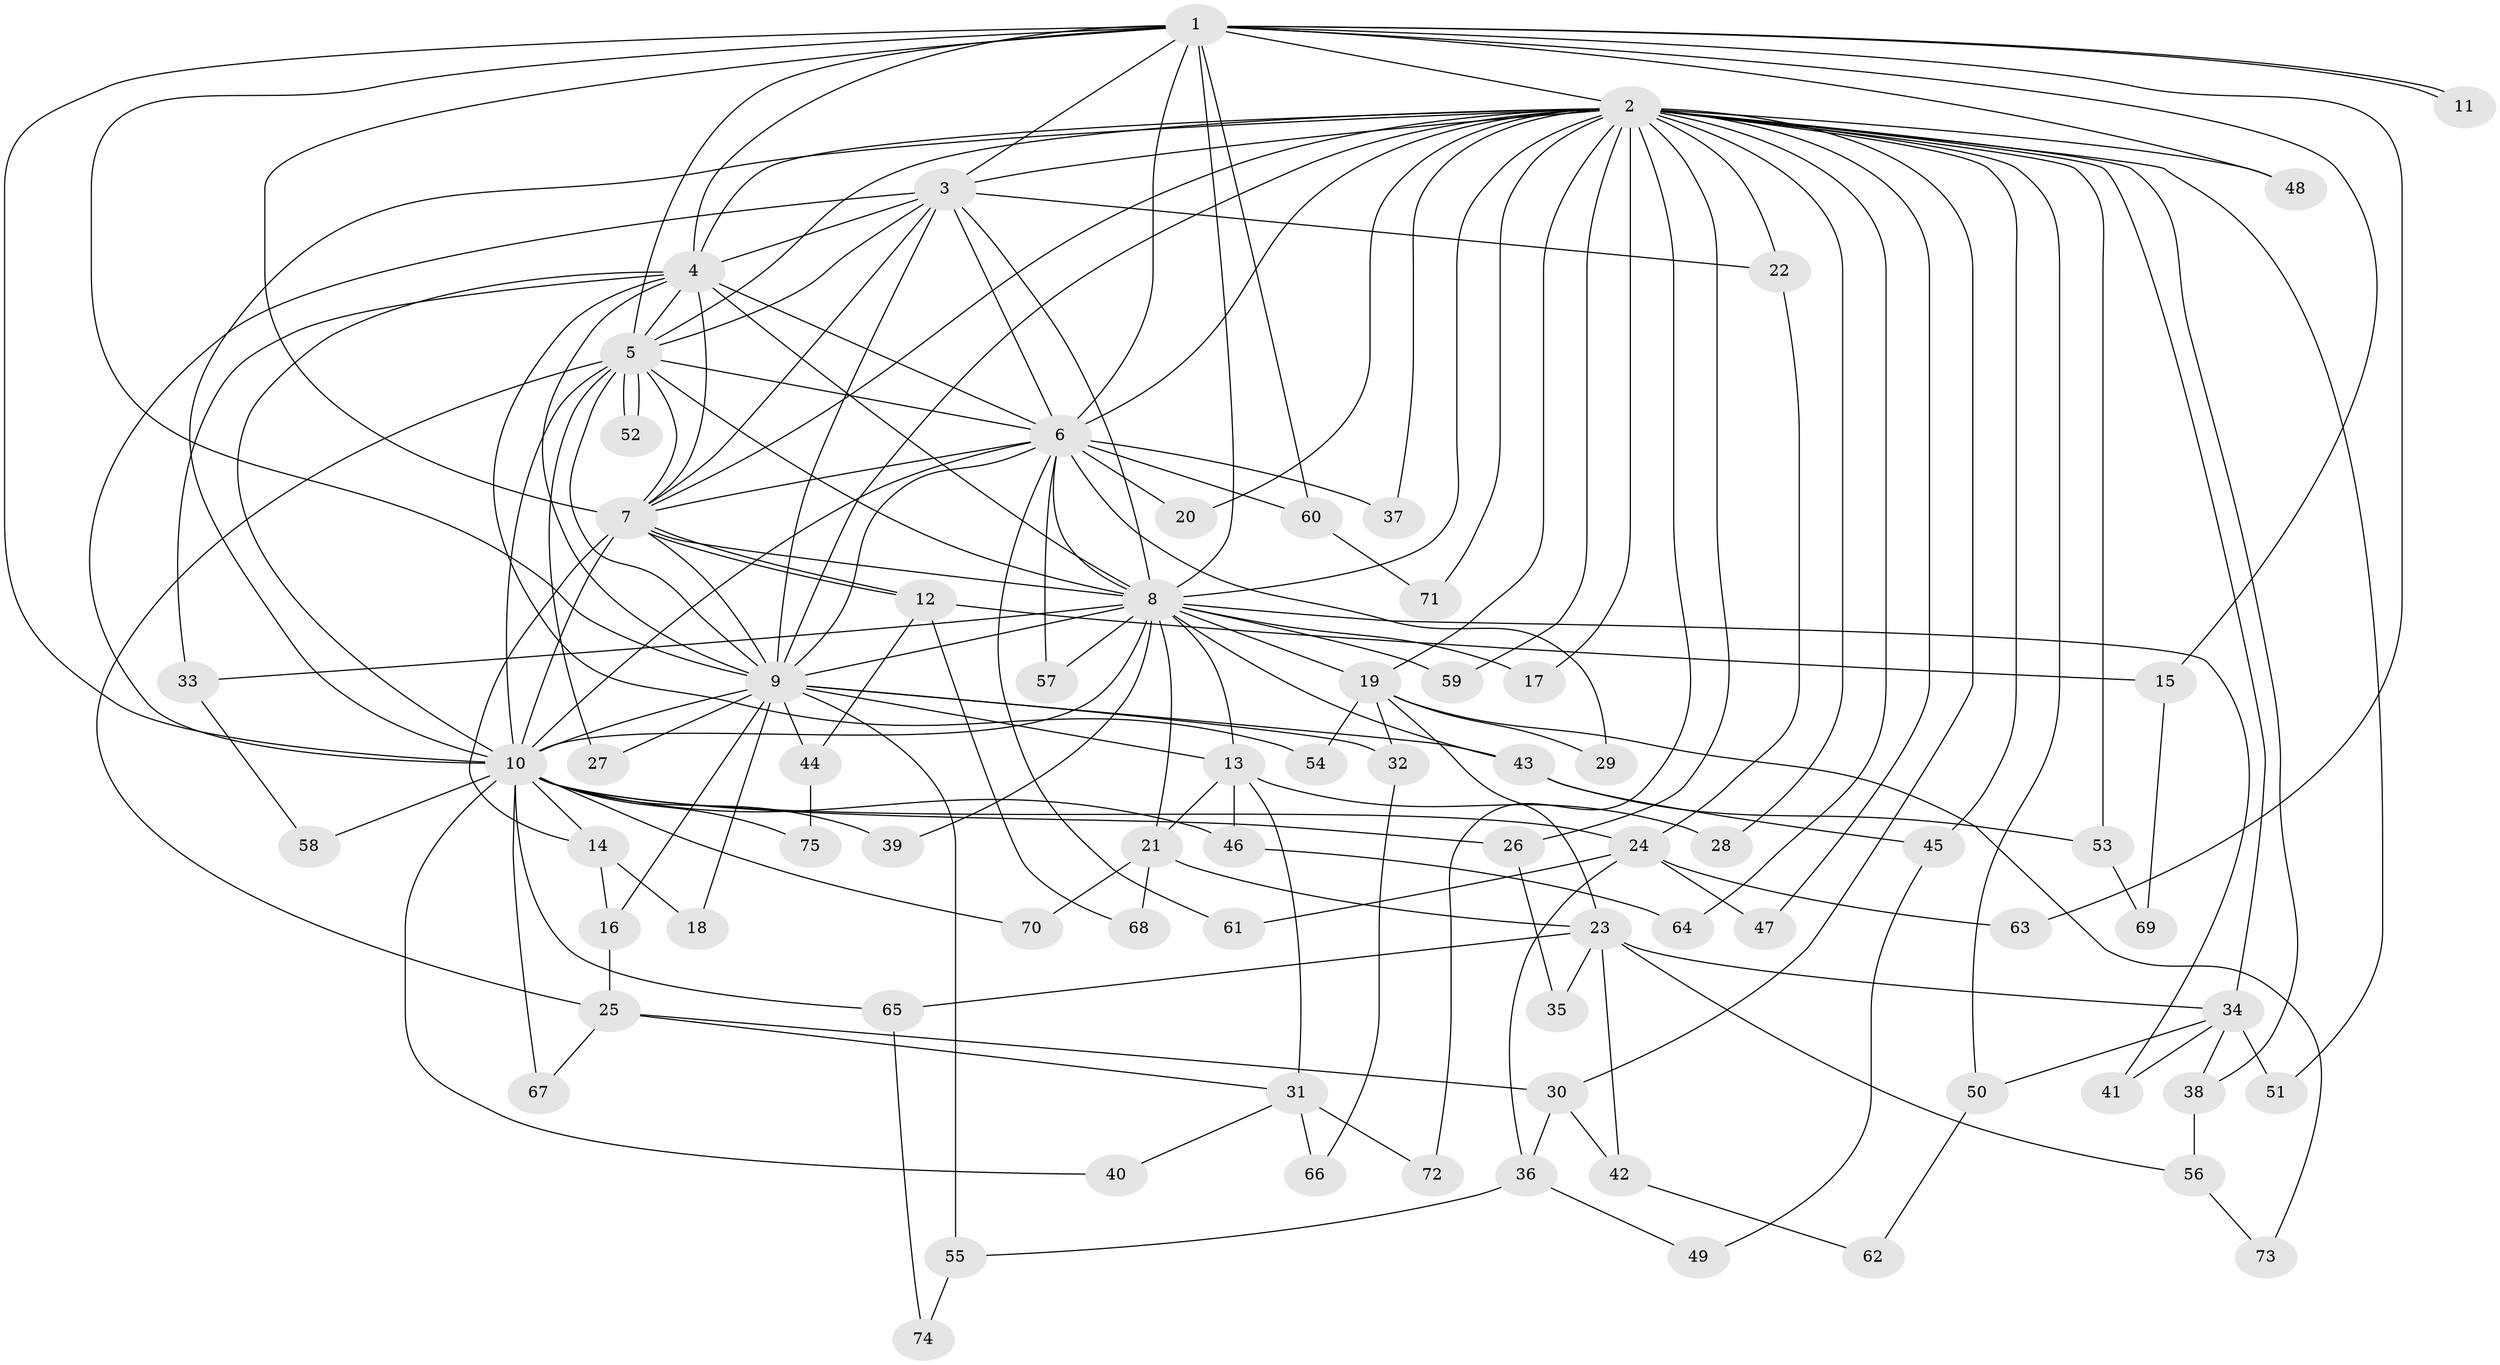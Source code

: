 // coarse degree distribution, {20: 0.018867924528301886, 21: 0.018867924528301886, 12: 0.018867924528301886, 6: 0.07547169811320754, 13: 0.018867924528301886, 1: 0.05660377358490566, 4: 0.07547169811320754, 7: 0.03773584905660377, 3: 0.22641509433962265, 2: 0.37735849056603776, 5: 0.05660377358490566, 8: 0.018867924528301886}
// Generated by graph-tools (version 1.1) at 2025/49/03/04/25 22:49:17]
// undirected, 75 vertices, 175 edges
graph export_dot {
  node [color=gray90,style=filled];
  1;
  2;
  3;
  4;
  5;
  6;
  7;
  8;
  9;
  10;
  11;
  12;
  13;
  14;
  15;
  16;
  17;
  18;
  19;
  20;
  21;
  22;
  23;
  24;
  25;
  26;
  27;
  28;
  29;
  30;
  31;
  32;
  33;
  34;
  35;
  36;
  37;
  38;
  39;
  40;
  41;
  42;
  43;
  44;
  45;
  46;
  47;
  48;
  49;
  50;
  51;
  52;
  53;
  54;
  55;
  56;
  57;
  58;
  59;
  60;
  61;
  62;
  63;
  64;
  65;
  66;
  67;
  68;
  69;
  70;
  71;
  72;
  73;
  74;
  75;
  1 -- 2;
  1 -- 3;
  1 -- 4;
  1 -- 5;
  1 -- 6;
  1 -- 7;
  1 -- 8;
  1 -- 9;
  1 -- 10;
  1 -- 11;
  1 -- 11;
  1 -- 15;
  1 -- 48;
  1 -- 60;
  1 -- 63;
  2 -- 3;
  2 -- 4;
  2 -- 5;
  2 -- 6;
  2 -- 7;
  2 -- 8;
  2 -- 9;
  2 -- 10;
  2 -- 17;
  2 -- 19;
  2 -- 20;
  2 -- 22;
  2 -- 26;
  2 -- 28;
  2 -- 30;
  2 -- 34;
  2 -- 37;
  2 -- 38;
  2 -- 45;
  2 -- 47;
  2 -- 48;
  2 -- 50;
  2 -- 51;
  2 -- 53;
  2 -- 59;
  2 -- 64;
  2 -- 71;
  2 -- 72;
  3 -- 4;
  3 -- 5;
  3 -- 6;
  3 -- 7;
  3 -- 8;
  3 -- 9;
  3 -- 10;
  3 -- 22;
  4 -- 5;
  4 -- 6;
  4 -- 7;
  4 -- 8;
  4 -- 9;
  4 -- 10;
  4 -- 33;
  4 -- 54;
  5 -- 6;
  5 -- 7;
  5 -- 8;
  5 -- 9;
  5 -- 10;
  5 -- 25;
  5 -- 27;
  5 -- 52;
  5 -- 52;
  6 -- 7;
  6 -- 8;
  6 -- 9;
  6 -- 10;
  6 -- 20;
  6 -- 29;
  6 -- 37;
  6 -- 57;
  6 -- 60;
  6 -- 61;
  7 -- 8;
  7 -- 9;
  7 -- 10;
  7 -- 12;
  7 -- 12;
  7 -- 14;
  8 -- 9;
  8 -- 10;
  8 -- 13;
  8 -- 17;
  8 -- 19;
  8 -- 21;
  8 -- 33;
  8 -- 39;
  8 -- 41;
  8 -- 43;
  8 -- 57;
  8 -- 59;
  9 -- 10;
  9 -- 13;
  9 -- 16;
  9 -- 18;
  9 -- 27;
  9 -- 32;
  9 -- 43;
  9 -- 44;
  9 -- 55;
  10 -- 14;
  10 -- 24;
  10 -- 26;
  10 -- 39;
  10 -- 40;
  10 -- 46;
  10 -- 58;
  10 -- 65;
  10 -- 67;
  10 -- 70;
  10 -- 75;
  12 -- 15;
  12 -- 44;
  12 -- 68;
  13 -- 21;
  13 -- 28;
  13 -- 31;
  13 -- 46;
  14 -- 16;
  14 -- 18;
  15 -- 69;
  16 -- 25;
  19 -- 23;
  19 -- 29;
  19 -- 32;
  19 -- 54;
  19 -- 73;
  21 -- 23;
  21 -- 68;
  21 -- 70;
  22 -- 24;
  23 -- 34;
  23 -- 35;
  23 -- 42;
  23 -- 56;
  23 -- 65;
  24 -- 36;
  24 -- 47;
  24 -- 61;
  24 -- 63;
  25 -- 30;
  25 -- 31;
  25 -- 67;
  26 -- 35;
  30 -- 36;
  30 -- 42;
  31 -- 40;
  31 -- 66;
  31 -- 72;
  32 -- 66;
  33 -- 58;
  34 -- 38;
  34 -- 41;
  34 -- 50;
  34 -- 51;
  36 -- 49;
  36 -- 55;
  38 -- 56;
  42 -- 62;
  43 -- 45;
  43 -- 53;
  44 -- 75;
  45 -- 49;
  46 -- 64;
  50 -- 62;
  53 -- 69;
  55 -- 74;
  56 -- 73;
  60 -- 71;
  65 -- 74;
}
